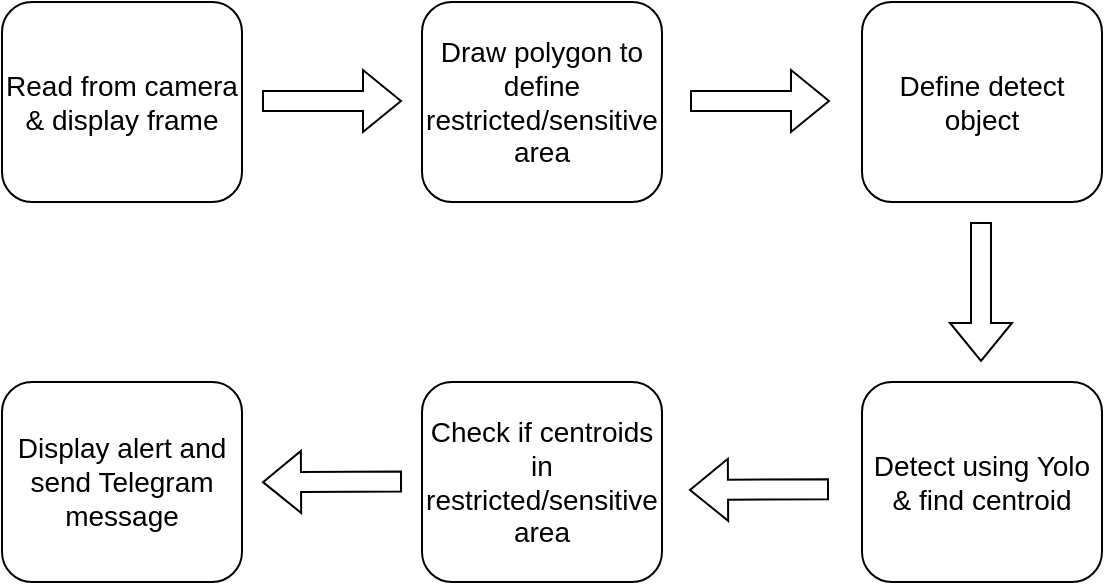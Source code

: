 <mxfile version="21.7.4" type="device">
  <diagram name="Page-1" id="M5ieIeC-ziThRtjQLN1r">
    <mxGraphModel dx="788" dy="455" grid="1" gridSize="10" guides="1" tooltips="1" connect="1" arrows="1" fold="1" page="1" pageScale="1" pageWidth="827" pageHeight="1169" math="0" shadow="0">
      <root>
        <mxCell id="0" />
        <mxCell id="1" parent="0" />
        <mxCell id="D2WVyuxQHx5taoIEQqHV-1" value="&lt;font style=&quot;font-size: 14px;&quot;&gt;Read from camera &amp;amp; display frame&lt;/font&gt;" style="rounded=1;whiteSpace=wrap;html=1;" vertex="1" parent="1">
          <mxGeometry x="70" y="150" width="120" height="100" as="geometry" />
        </mxCell>
        <mxCell id="D2WVyuxQHx5taoIEQqHV-2" value="" style="shape=flexArrow;endArrow=classic;html=1;rounded=0;" edge="1" parent="1">
          <mxGeometry width="50" height="50" relative="1" as="geometry">
            <mxPoint x="200" y="199.5" as="sourcePoint" />
            <mxPoint x="270" y="199.5" as="targetPoint" />
          </mxGeometry>
        </mxCell>
        <mxCell id="D2WVyuxQHx5taoIEQqHV-3" value="&lt;font style=&quot;font-size: 14px;&quot;&gt;Draw polygon to define restricted/sensitive area&lt;/font&gt;" style="rounded=1;whiteSpace=wrap;html=1;" vertex="1" parent="1">
          <mxGeometry x="280" y="150" width="120" height="100" as="geometry" />
        </mxCell>
        <mxCell id="D2WVyuxQHx5taoIEQqHV-4" value="" style="shape=flexArrow;endArrow=classic;html=1;rounded=0;" edge="1" parent="1">
          <mxGeometry width="50" height="50" relative="1" as="geometry">
            <mxPoint x="414" y="199.5" as="sourcePoint" />
            <mxPoint x="484" y="199.5" as="targetPoint" />
          </mxGeometry>
        </mxCell>
        <mxCell id="D2WVyuxQHx5taoIEQqHV-5" value="&lt;font style=&quot;font-size: 14px;&quot;&gt;Define detect object&lt;/font&gt;" style="rounded=1;whiteSpace=wrap;html=1;" vertex="1" parent="1">
          <mxGeometry x="500" y="150" width="120" height="100" as="geometry" />
        </mxCell>
        <mxCell id="D2WVyuxQHx5taoIEQqHV-6" value="" style="shape=flexArrow;endArrow=classic;html=1;rounded=0;" edge="1" parent="1">
          <mxGeometry width="50" height="50" relative="1" as="geometry">
            <mxPoint x="559.5" y="260" as="sourcePoint" />
            <mxPoint x="559.5" y="330" as="targetPoint" />
          </mxGeometry>
        </mxCell>
        <mxCell id="D2WVyuxQHx5taoIEQqHV-7" value="&lt;font style=&quot;font-size: 14px;&quot;&gt;Detect using Yolo &amp;amp; find centroid&lt;/font&gt;" style="rounded=1;whiteSpace=wrap;html=1;" vertex="1" parent="1">
          <mxGeometry x="500" y="340" width="120" height="100" as="geometry" />
        </mxCell>
        <mxCell id="D2WVyuxQHx5taoIEQqHV-8" value="&lt;font style=&quot;font-size: 14px;&quot;&gt;Check if centroids in restricted/sensitive area&lt;/font&gt;" style="rounded=1;whiteSpace=wrap;html=1;" vertex="1" parent="1">
          <mxGeometry x="280" y="340" width="120" height="100" as="geometry" />
        </mxCell>
        <mxCell id="D2WVyuxQHx5taoIEQqHV-9" value="&lt;font style=&quot;font-size: 14px;&quot;&gt;Display alert and send Telegram message&lt;/font&gt;" style="rounded=1;whiteSpace=wrap;html=1;" vertex="1" parent="1">
          <mxGeometry x="70" y="340" width="120" height="100" as="geometry" />
        </mxCell>
        <mxCell id="D2WVyuxQHx5taoIEQqHV-10" value="" style="shape=flexArrow;endArrow=classic;html=1;rounded=0;" edge="1" parent="1">
          <mxGeometry width="50" height="50" relative="1" as="geometry">
            <mxPoint x="483.5" y="393.63" as="sourcePoint" />
            <mxPoint x="413.5" y="394" as="targetPoint" />
          </mxGeometry>
        </mxCell>
        <mxCell id="D2WVyuxQHx5taoIEQqHV-11" value="" style="shape=flexArrow;endArrow=classic;html=1;rounded=0;" edge="1" parent="1">
          <mxGeometry width="50" height="50" relative="1" as="geometry">
            <mxPoint x="270" y="389.71" as="sourcePoint" />
            <mxPoint x="200" y="390.08" as="targetPoint" />
          </mxGeometry>
        </mxCell>
      </root>
    </mxGraphModel>
  </diagram>
</mxfile>
